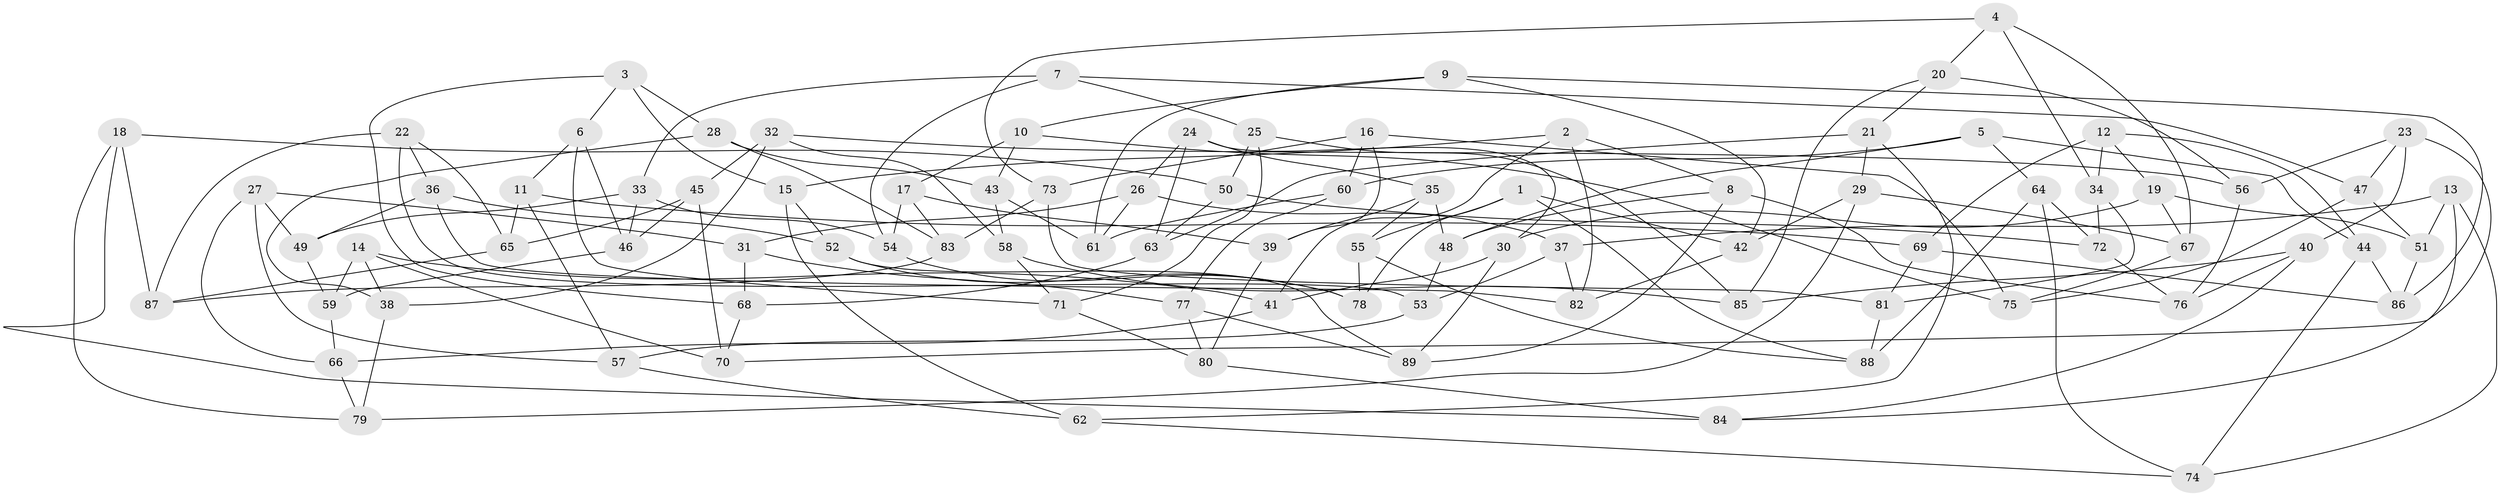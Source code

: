 // coarse degree distribution, {6: 0.3333333333333333, 8: 0.25, 7: 0.1111111111111111, 4: 0.08333333333333333, 5: 0.19444444444444445, 3: 0.027777777777777776}
// Generated by graph-tools (version 1.1) at 2025/38/03/04/25 23:38:14]
// undirected, 89 vertices, 178 edges
graph export_dot {
  node [color=gray90,style=filled];
  1;
  2;
  3;
  4;
  5;
  6;
  7;
  8;
  9;
  10;
  11;
  12;
  13;
  14;
  15;
  16;
  17;
  18;
  19;
  20;
  21;
  22;
  23;
  24;
  25;
  26;
  27;
  28;
  29;
  30;
  31;
  32;
  33;
  34;
  35;
  36;
  37;
  38;
  39;
  40;
  41;
  42;
  43;
  44;
  45;
  46;
  47;
  48;
  49;
  50;
  51;
  52;
  53;
  54;
  55;
  56;
  57;
  58;
  59;
  60;
  61;
  62;
  63;
  64;
  65;
  66;
  67;
  68;
  69;
  70;
  71;
  72;
  73;
  74;
  75;
  76;
  77;
  78;
  79;
  80;
  81;
  82;
  83;
  84;
  85;
  86;
  87;
  88;
  89;
  1 -- 55;
  1 -- 42;
  1 -- 78;
  1 -- 88;
  2 -- 41;
  2 -- 8;
  2 -- 15;
  2 -- 82;
  3 -- 28;
  3 -- 6;
  3 -- 68;
  3 -- 15;
  4 -- 34;
  4 -- 73;
  4 -- 67;
  4 -- 20;
  5 -- 60;
  5 -- 44;
  5 -- 64;
  5 -- 48;
  6 -- 71;
  6 -- 46;
  6 -- 11;
  7 -- 33;
  7 -- 47;
  7 -- 25;
  7 -- 54;
  8 -- 76;
  8 -- 48;
  8 -- 89;
  9 -- 10;
  9 -- 42;
  9 -- 61;
  9 -- 86;
  10 -- 75;
  10 -- 43;
  10 -- 17;
  11 -- 57;
  11 -- 65;
  11 -- 69;
  12 -- 69;
  12 -- 44;
  12 -- 19;
  12 -- 34;
  13 -- 74;
  13 -- 37;
  13 -- 84;
  13 -- 51;
  14 -- 38;
  14 -- 70;
  14 -- 41;
  14 -- 59;
  15 -- 52;
  15 -- 62;
  16 -- 60;
  16 -- 39;
  16 -- 75;
  16 -- 73;
  17 -- 54;
  17 -- 39;
  17 -- 83;
  18 -- 79;
  18 -- 87;
  18 -- 50;
  18 -- 84;
  19 -- 67;
  19 -- 51;
  19 -- 30;
  20 -- 56;
  20 -- 21;
  20 -- 85;
  21 -- 62;
  21 -- 29;
  21 -- 63;
  22 -- 53;
  22 -- 36;
  22 -- 65;
  22 -- 87;
  23 -- 56;
  23 -- 40;
  23 -- 47;
  23 -- 70;
  24 -- 26;
  24 -- 63;
  24 -- 35;
  24 -- 30;
  25 -- 85;
  25 -- 50;
  25 -- 71;
  26 -- 31;
  26 -- 61;
  26 -- 37;
  27 -- 57;
  27 -- 66;
  27 -- 49;
  27 -- 31;
  28 -- 43;
  28 -- 83;
  28 -- 38;
  29 -- 42;
  29 -- 67;
  29 -- 79;
  30 -- 41;
  30 -- 89;
  31 -- 77;
  31 -- 68;
  32 -- 38;
  32 -- 58;
  32 -- 45;
  32 -- 56;
  33 -- 46;
  33 -- 54;
  33 -- 49;
  34 -- 72;
  34 -- 81;
  35 -- 48;
  35 -- 39;
  35 -- 55;
  36 -- 49;
  36 -- 82;
  36 -- 52;
  37 -- 82;
  37 -- 53;
  38 -- 79;
  39 -- 80;
  40 -- 84;
  40 -- 76;
  40 -- 85;
  41 -- 66;
  42 -- 82;
  43 -- 58;
  43 -- 61;
  44 -- 74;
  44 -- 86;
  45 -- 46;
  45 -- 65;
  45 -- 70;
  46 -- 59;
  47 -- 75;
  47 -- 51;
  48 -- 53;
  49 -- 59;
  50 -- 63;
  50 -- 72;
  51 -- 86;
  52 -- 78;
  52 -- 89;
  53 -- 57;
  54 -- 78;
  55 -- 88;
  55 -- 78;
  56 -- 76;
  57 -- 62;
  58 -- 71;
  58 -- 85;
  59 -- 66;
  60 -- 61;
  60 -- 77;
  62 -- 74;
  63 -- 68;
  64 -- 72;
  64 -- 88;
  64 -- 74;
  65 -- 87;
  66 -- 79;
  67 -- 75;
  68 -- 70;
  69 -- 86;
  69 -- 81;
  71 -- 80;
  72 -- 76;
  73 -- 83;
  73 -- 81;
  77 -- 89;
  77 -- 80;
  80 -- 84;
  81 -- 88;
  83 -- 87;
}
